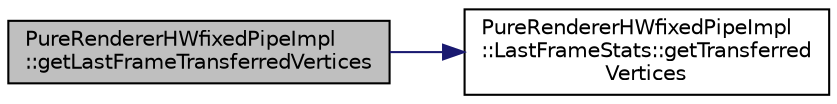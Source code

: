 digraph "PureRendererHWfixedPipeImpl::getLastFrameTransferredVertices"
{
 // LATEX_PDF_SIZE
  edge [fontname="Helvetica",fontsize="10",labelfontname="Helvetica",labelfontsize="10"];
  node [fontname="Helvetica",fontsize="10",shape=record];
  rankdir="LR";
  Node1 [label="PureRendererHWfixedPipeImpl\l::getLastFrameTransferredVertices",height=0.2,width=0.4,color="black", fillcolor="grey75", style="filled", fontcolor="black",tooltip="Returns number of transferred vertices in last frame."];
  Node1 -> Node2 [color="midnightblue",fontsize="10",style="solid",fontname="Helvetica"];
  Node2 [label="PureRendererHWfixedPipeImpl\l::LastFrameStats::getTransferred\lVertices",height=0.2,width=0.4,color="black", fillcolor="white", style="filled",URL="$class_pure_renderer_h_wfixed_pipe_impl_1_1_last_frame_stats.html#aadd5bfabb5aba6a3e94e87c36bcf9581",tooltip=" "];
}
